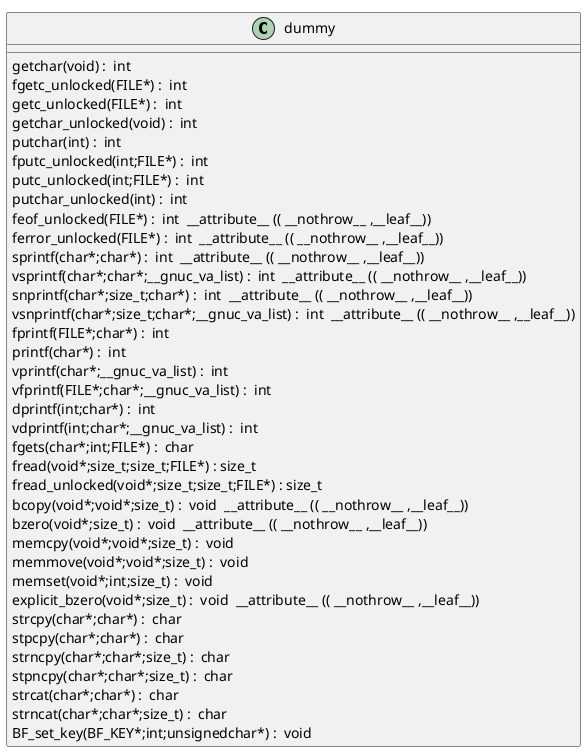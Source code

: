 @startuml
!pragma layout smetana
class dummy {
getchar(void) :  int  [[[./../../.././qc/crypto/bf/bf_skey.c.html#769]]]
fgetc_unlocked(FILE*) :  int  [[[./../../.././qc/crypto/bf/bf_skey.c.html#778]]]
getc_unlocked(FILE*) :  int  [[[./../../.././qc/crypto/bf/bf_skey.c.html#788]]]
getchar_unlocked(void) :  int  [[[./../../.././qc/crypto/bf/bf_skey.c.html#795]]]
putchar(int) :  int  [[[./../../.././qc/crypto/bf/bf_skey.c.html#804]]]
fputc_unlocked(int;FILE*) :  int  [[[./../../.././qc/crypto/bf/bf_skey.c.html#813]]]
putc_unlocked(int;FILE*) :  int  [[[./../../.././qc/crypto/bf/bf_skey.c.html#823]]]
putchar_unlocked(int) :  int  [[[./../../.././qc/crypto/bf/bf_skey.c.html#830]]]
feof_unlocked(FILE*) :  int  __attribute__ (( __nothrow__ ,__leaf__)) [[[./../../.././qc/crypto/bf/bf_skey.c.html#836]]]
ferror_unlocked(FILE*) :  int  __attribute__ (( __nothrow__ ,__leaf__)) [[[./../../.././qc/crypto/bf/bf_skey.c.html#843]]]
sprintf(char*;char*) :  int  __attribute__ (( __nothrow__ ,__leaf__)) [[[./../../.././qc/crypto/bf/bf_skey.c.html#862]]]
vsprintf(char*;char*;__gnuc_va_list) :  int  __attribute__ (( __nothrow__ ,__leaf__)) [[[./../../.././qc/crypto/bf/bf_skey.c.html#875]]]
snprintf(char*;size_t;char*) :  int  __attribute__ (( __nothrow__ ,__leaf__)) [[[./../../.././qc/crypto/bf/bf_skey.c.html#894]]]
vsnprintf(char*;size_t;char*;__gnuc_va_list) :  int  __attribute__ (( __nothrow__ ,__leaf__)) [[[./../../.././qc/crypto/bf/bf_skey.c.html#908]]]
fprintf(FILE*;char*) :  int  [[[./../../.././qc/crypto/bf/bf_skey.c.html#929]]]
printf(char*) :  int  [[[./../../.././qc/crypto/bf/bf_skey.c.html#936]]]
vprintf(char*;__gnuc_va_list) :  int  [[[./../../.././qc/crypto/bf/bf_skey.c.html#948]]]
vfprintf(FILE*;char*;__gnuc_va_list) :  int  [[[./../../.././qc/crypto/bf/bf_skey.c.html#958]]]
dprintf(int;char*) :  int  [[[./../../.././qc/crypto/bf/bf_skey.c.html#973]]]
vdprintf(int;char*;__gnuc_va_list) :  int  [[[./../../.././qc/crypto/bf/bf_skey.c.html#984]]]
fgets(char*;int;FILE*) :  char  [[[./../../.././qc/crypto/bf/bf_skey.c.html#1003]]]
fread(void*;size_t;size_t;FILE*) : size_t [[[./../../.././qc/crypto/bf/bf_skey.c.html#1029]]]
fread_unlocked(void*;size_t;size_t;FILE*) : size_t [[[./../../.././qc/crypto/bf/bf_skey.c.html#1056]]]
bcopy(void*;void*;size_t) :  void  __attribute__ (( __nothrow__ ,__leaf__)) [[[./../../.././qc/crypto/bf/bf_skey.c.html#1359]]]
bzero(void*;size_t) :  void  __attribute__ (( __nothrow__ ,__leaf__)) [[[./../../.././qc/crypto/bf/bf_skey.c.html#1366]]]
memcpy(void*;void*;size_t) :  void  [[[./../../.././qc/crypto/bf/bf_skey.c.html#1407]]]
memmove(void*;void*;size_t) :  void  [[[./../../.././qc/crypto/bf/bf_skey.c.html#1415]]]
memset(void*;int;size_t) :  void  [[[./../../.././qc/crypto/bf/bf_skey.c.html#1422]]]
explicit_bzero(void*;size_t) :  void  __attribute__ (( __nothrow__ ,__leaf__)) [[[./../../.././qc/crypto/bf/bf_skey.c.html#1435]]]
strcpy(char*;char*) :  char  [[[./../../.././qc/crypto/bf/bf_skey.c.html#1442]]]
stpcpy(char*;char*) :  char  [[[./../../.././qc/crypto/bf/bf_skey.c.html#1449]]]
strncpy(char*;char*;size_t) :  char  [[[./../../.././qc/crypto/bf/bf_skey.c.html#1457]]]
stpncpy(char*;char*;size_t) :  char  [[[./../../.././qc/crypto/bf/bf_skey.c.html#1467]]]
strcat(char*;char*) :  char  [[[./../../.././qc/crypto/bf/bf_skey.c.html#1474]]]
strncat(char*;char*;size_t) :  char  [[[./../../.././qc/crypto/bf/bf_skey.c.html#1481]]]
BF_set_key(BF_KEY*;int;unsignedchar*) :  void  [[[./../../.././qc/crypto/bf/bf_skey.c.html#2184]]]
} 
@enduml
